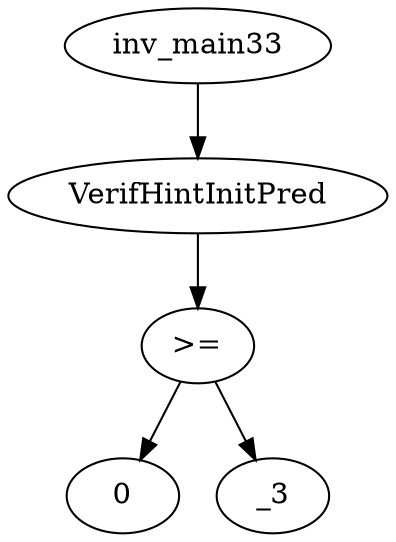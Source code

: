 digraph dag {
0 [label="inv_main33"];
1 [label="VerifHintInitPred"];
2 [label=">="];
3 [label="0"];
4 [label="_3"];
0->1[label=""]
1->2[label=""]
2->4[label=""]
2 -> 3[label=""]
}
